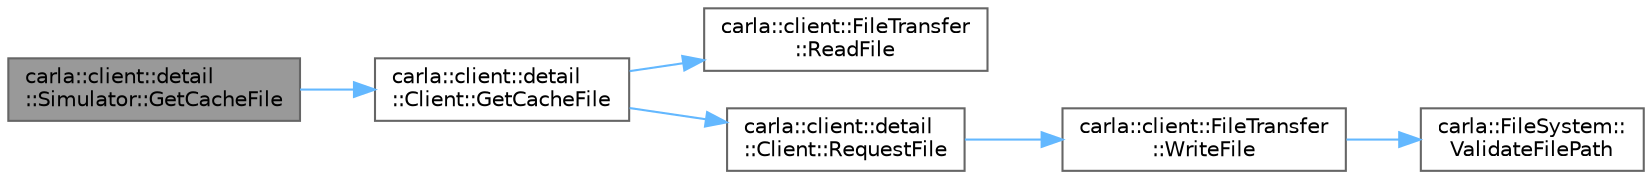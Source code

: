 digraph "carla::client::detail::Simulator::GetCacheFile"
{
 // INTERACTIVE_SVG=YES
 // LATEX_PDF_SIZE
  bgcolor="transparent";
  edge [fontname=Helvetica,fontsize=10,labelfontname=Helvetica,labelfontsize=10];
  node [fontname=Helvetica,fontsize=10,shape=box,height=0.2,width=0.4];
  rankdir="LR";
  Node1 [id="Node000001",label="carla::client::detail\l::Simulator::GetCacheFile",height=0.2,width=0.4,color="gray40", fillcolor="grey60", style="filled", fontcolor="black",tooltip=" "];
  Node1 -> Node2 [id="edge1_Node000001_Node000002",color="steelblue1",style="solid",tooltip=" "];
  Node2 [id="Node000002",label="carla::client::detail\l::Client::GetCacheFile",height=0.2,width=0.4,color="grey40", fillcolor="white", style="filled",URL="$dd/ddd/classcarla_1_1client_1_1detail_1_1Client.html#a91dbebc1a251a77f9b5d72286ecc5390",tooltip=" "];
  Node2 -> Node3 [id="edge2_Node000002_Node000003",color="steelblue1",style="solid",tooltip=" "];
  Node3 [id="Node000003",label="carla::client::FileTransfer\l::ReadFile",height=0.2,width=0.4,color="grey40", fillcolor="white", style="filled",URL="$df/df4/classcarla_1_1client_1_1FileTransfer.html#a402d5050697385443cbc6915da39d1ee",tooltip=" "];
  Node2 -> Node4 [id="edge3_Node000002_Node000004",color="steelblue1",style="solid",tooltip=" "];
  Node4 [id="Node000004",label="carla::client::detail\l::Client::RequestFile",height=0.2,width=0.4,color="grey40", fillcolor="white", style="filled",URL="$dd/ddd/classcarla_1_1client_1_1detail_1_1Client.html#a2f367935aef218a16fde3469b3976dd1",tooltip=" "];
  Node4 -> Node5 [id="edge4_Node000004_Node000005",color="steelblue1",style="solid",tooltip=" "];
  Node5 [id="Node000005",label="carla::client::FileTransfer\l::WriteFile",height=0.2,width=0.4,color="grey40", fillcolor="white", style="filled",URL="$df/df4/classcarla_1_1client_1_1FileTransfer.html#ad34a81fe308747f5a47f852872370cce",tooltip=" "];
  Node5 -> Node6 [id="edge5_Node000005_Node000006",color="steelblue1",style="solid",tooltip=" "];
  Node6 [id="Node000006",label="carla::FileSystem::\lValidateFilePath",height=0.2,width=0.4,color="grey40", fillcolor="white", style="filled",URL="$d2/d21/classcarla_1_1FileSystem.html#a86e4a48162e4e44b0e199fb43229b500",tooltip="Convenient function to validate a path before creating a file."];
}
